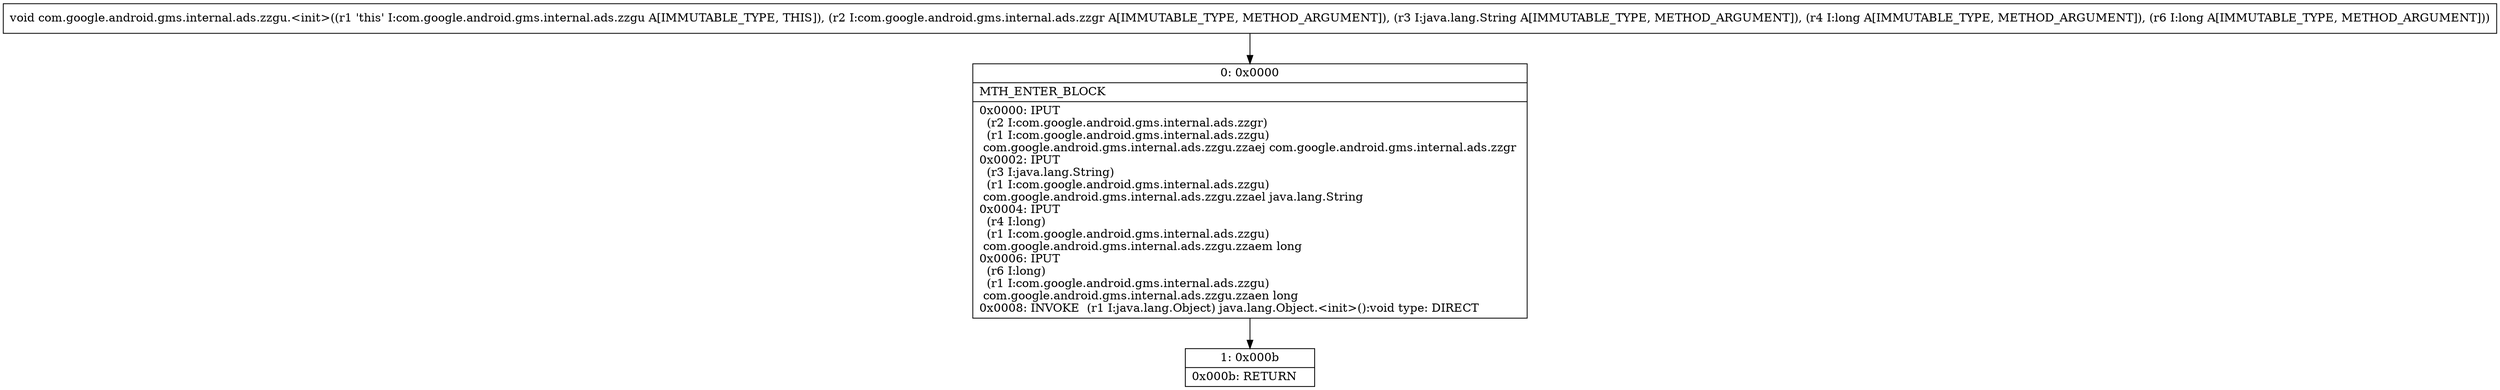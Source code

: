 digraph "CFG forcom.google.android.gms.internal.ads.zzgu.\<init\>(Lcom\/google\/android\/gms\/internal\/ads\/zzgr;Ljava\/lang\/String;JJ)V" {
Node_0 [shape=record,label="{0\:\ 0x0000|MTH_ENTER_BLOCK\l|0x0000: IPUT  \l  (r2 I:com.google.android.gms.internal.ads.zzgr)\l  (r1 I:com.google.android.gms.internal.ads.zzgu)\l com.google.android.gms.internal.ads.zzgu.zzaej com.google.android.gms.internal.ads.zzgr \l0x0002: IPUT  \l  (r3 I:java.lang.String)\l  (r1 I:com.google.android.gms.internal.ads.zzgu)\l com.google.android.gms.internal.ads.zzgu.zzael java.lang.String \l0x0004: IPUT  \l  (r4 I:long)\l  (r1 I:com.google.android.gms.internal.ads.zzgu)\l com.google.android.gms.internal.ads.zzgu.zzaem long \l0x0006: IPUT  \l  (r6 I:long)\l  (r1 I:com.google.android.gms.internal.ads.zzgu)\l com.google.android.gms.internal.ads.zzgu.zzaen long \l0x0008: INVOKE  (r1 I:java.lang.Object) java.lang.Object.\<init\>():void type: DIRECT \l}"];
Node_1 [shape=record,label="{1\:\ 0x000b|0x000b: RETURN   \l}"];
MethodNode[shape=record,label="{void com.google.android.gms.internal.ads.zzgu.\<init\>((r1 'this' I:com.google.android.gms.internal.ads.zzgu A[IMMUTABLE_TYPE, THIS]), (r2 I:com.google.android.gms.internal.ads.zzgr A[IMMUTABLE_TYPE, METHOD_ARGUMENT]), (r3 I:java.lang.String A[IMMUTABLE_TYPE, METHOD_ARGUMENT]), (r4 I:long A[IMMUTABLE_TYPE, METHOD_ARGUMENT]), (r6 I:long A[IMMUTABLE_TYPE, METHOD_ARGUMENT])) }"];
MethodNode -> Node_0;
Node_0 -> Node_1;
}

